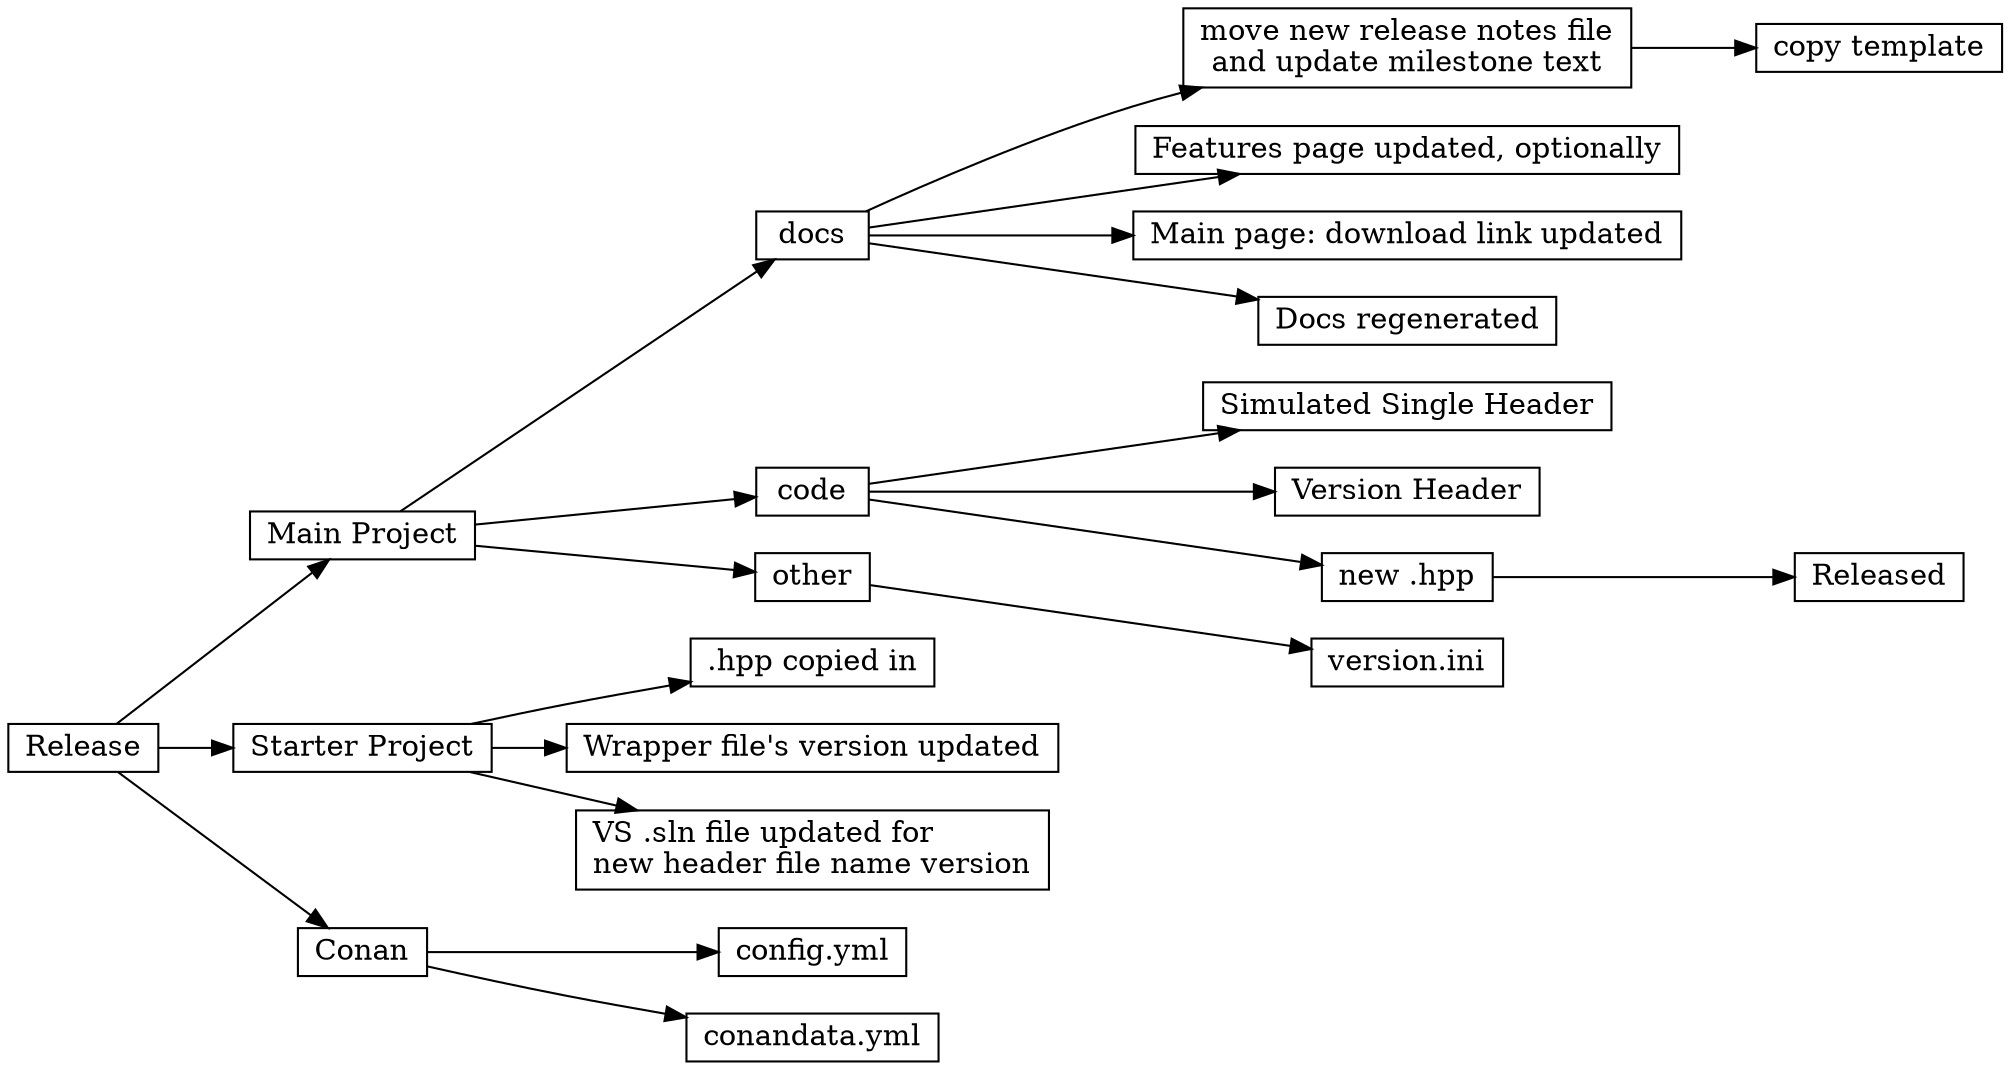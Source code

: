 digraph mdsnippets_flow {
rankdir = "LR"
node [fontsize = 14, shape = box, height = 0.25]
edge [fontsize = 14]

"Release";
    "Release" -> "Main Project";
        "Main Project" -> "docs";
            "docs" -> "move new release notes file\land update milestone text" -> "copy template";
            "docs" -> "Features page updated, optionally";
            "docs" -> "Main page: download link updated";
            "docs" -> "Docs regenerated";
        "Main Project" -> "code";
            "code" -> "Simulated Single Header";
            "code" -> "Version Header";
            "code" -> "new .hpp" -> "Released";
        "Main Project" -> "other" -> "version.ini";
    "Release" -> "Starter Project";
        "Starter Project" -> ".hpp copied in";
        "Starter Project" -> "Wrapper file's version updated";
        "Starter Project" -> "VS .sln file updated for\lnew header file name version";
    "Release" -> "Conan";
        "Conan" -> "config.yml";
        "Conan" -> "conandata.yml";
}
